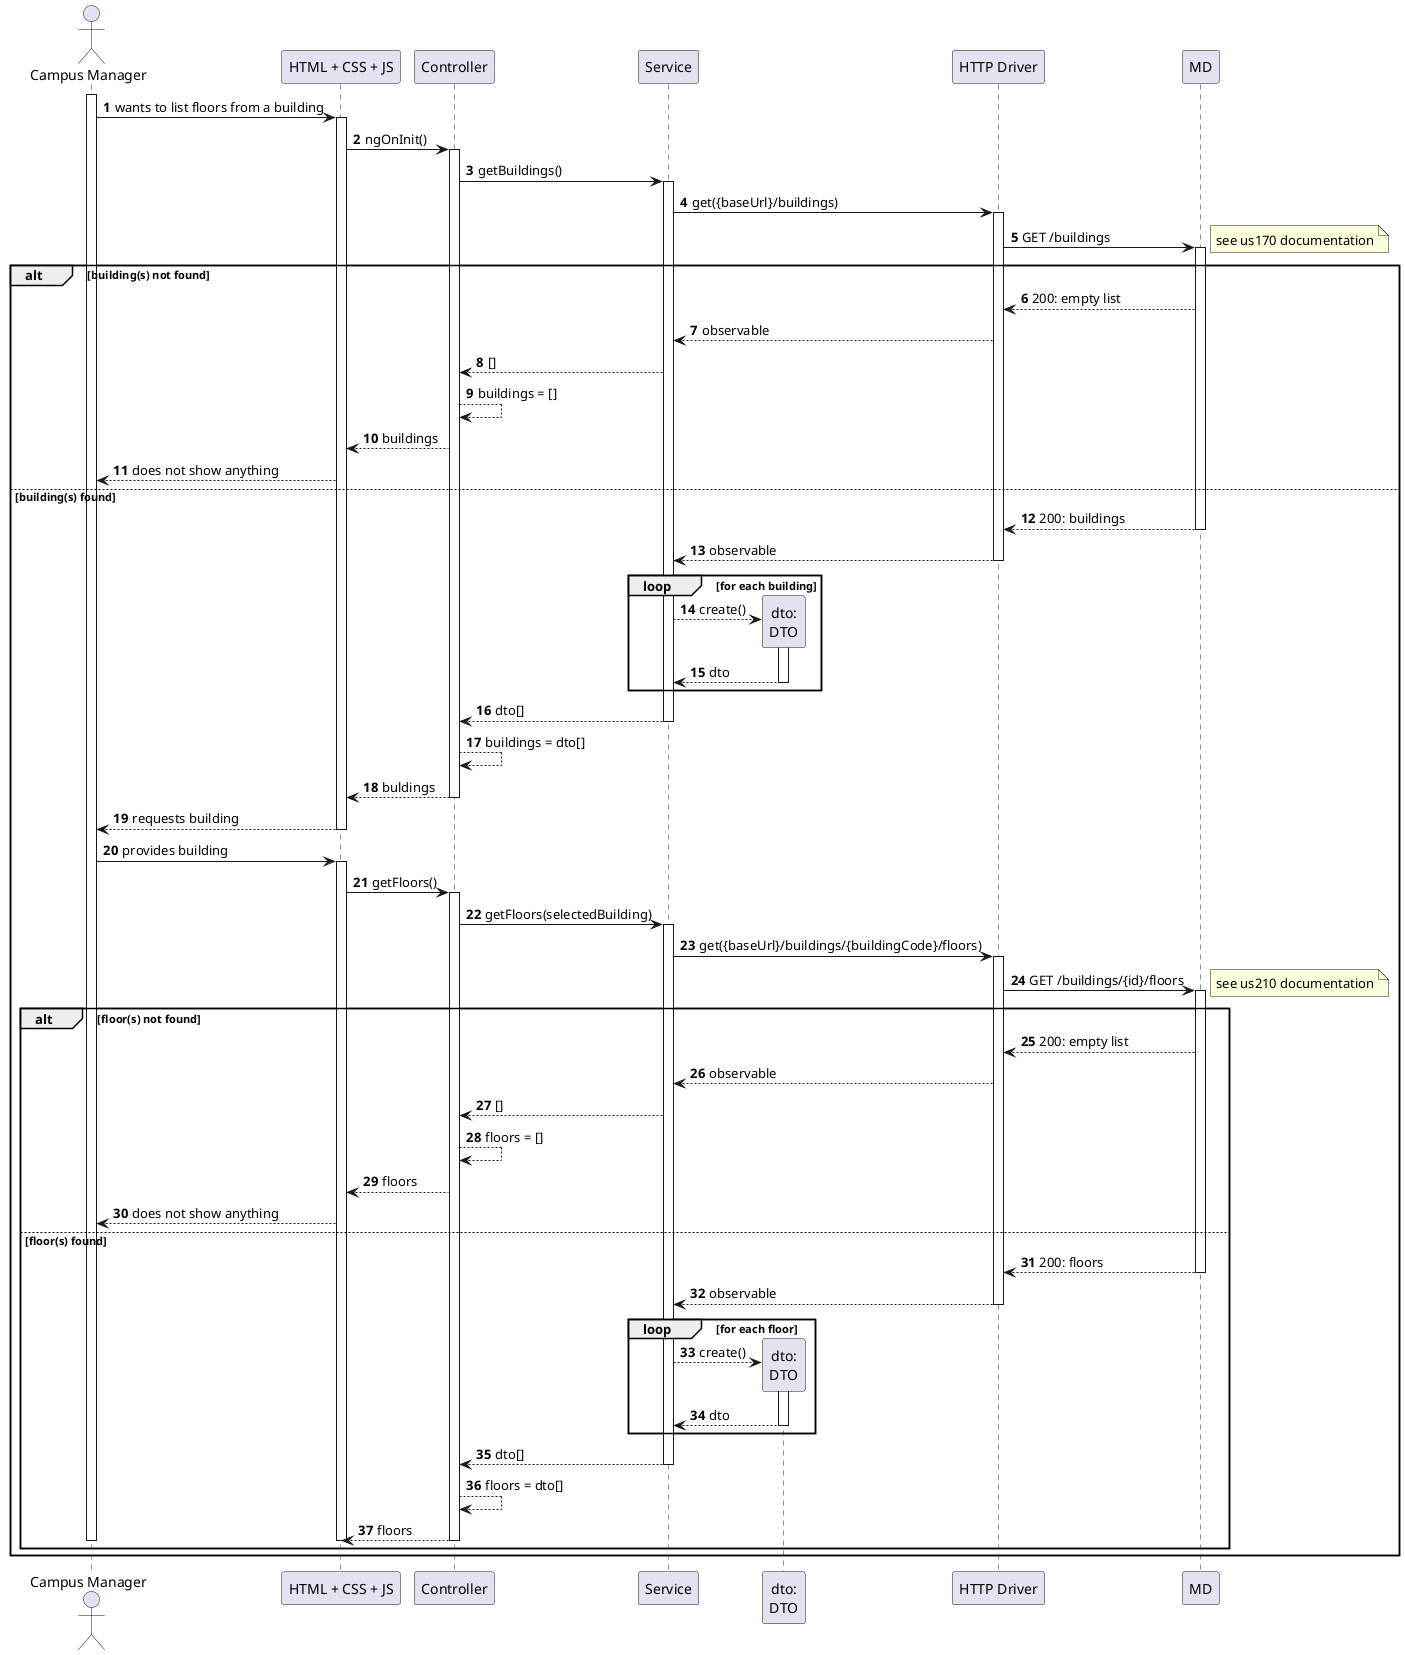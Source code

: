 @startuml
autonumber

actor "Campus Manager" as usr

participant "HTML + CSS + JS" as view
participant "Controller" as ctrl
participant "Service" as svc
participant "dto:\nDTO" as dto

participant "HTTP Driver" as http

participant "MD" as md

activate usr
    usr -> view : wants to list floors from a building
    activate view
        view -> ctrl : ngOnInit()
        activate ctrl
            ctrl -> svc : getBuildings()
            activate svc
                svc -> http : get({baseUrl}/buildings)
                activate http
                    http -> md : GET /buildings
                    activate md
                    note right : see us170 documentation
    alt building(s) not found
                        md --> http : 200: empty list
                        http --> svc : observable
                        svc --> ctrl : []
                        ctrl --> ctrl : buildings = []
                        ctrl --> view : buildings
                        view --> usr : does not show anything

    else building(s) found
                        md --> http : 200: buildings
                    deactivate md

                    http --> svc : observable
                deactivate http

                loop for each building
                    svc --> dto** : create()
                    activate dto
                        dto --> svc : dto
                    deactivate dto
                end

                svc --> ctrl : dto[]
            deactivate svc
            ctrl --> ctrl : buildings = dto[]
            ctrl --> view : buldings
        deactivate ctrl





        view --> usr : requests building
    deactivate view

    usr -> view : provides building
    activate view
        view -> ctrl : getFloors()
        activate ctrl
            ctrl -> svc : getFloors(selectedBuilding)
            activate svc
                svc -> http : get({baseUrl}/buildings/{buildingCode}/floors)
                activate http
                    http -> md : GET /buildings/{id}/floors
                    activate md
                    note right : see us210 documentation
    alt floor(s) not found
                        md --> http : 200: empty list
                        http --> svc : observable
                        svc --> ctrl : []
                        ctrl --> ctrl : floors = []
                        ctrl --> view : floors
                        view --> usr : does not show anything

    else floor(s) found
                        md --> http : 200: floors
                    deactivate md

                    http --> svc : observable
                deactivate http

                loop for each floor
                    svc --> dto** : create()
                    activate dto
                        dto --> svc : dto
                    deactivate dto
                end

                svc --> ctrl : dto[]
            deactivate svc
            ctrl --> ctrl : floors = dto[]
            ctrl --> view : floors
        deactivate ctrl
    deactivate view
deactivate usr

end
end

@enduml
